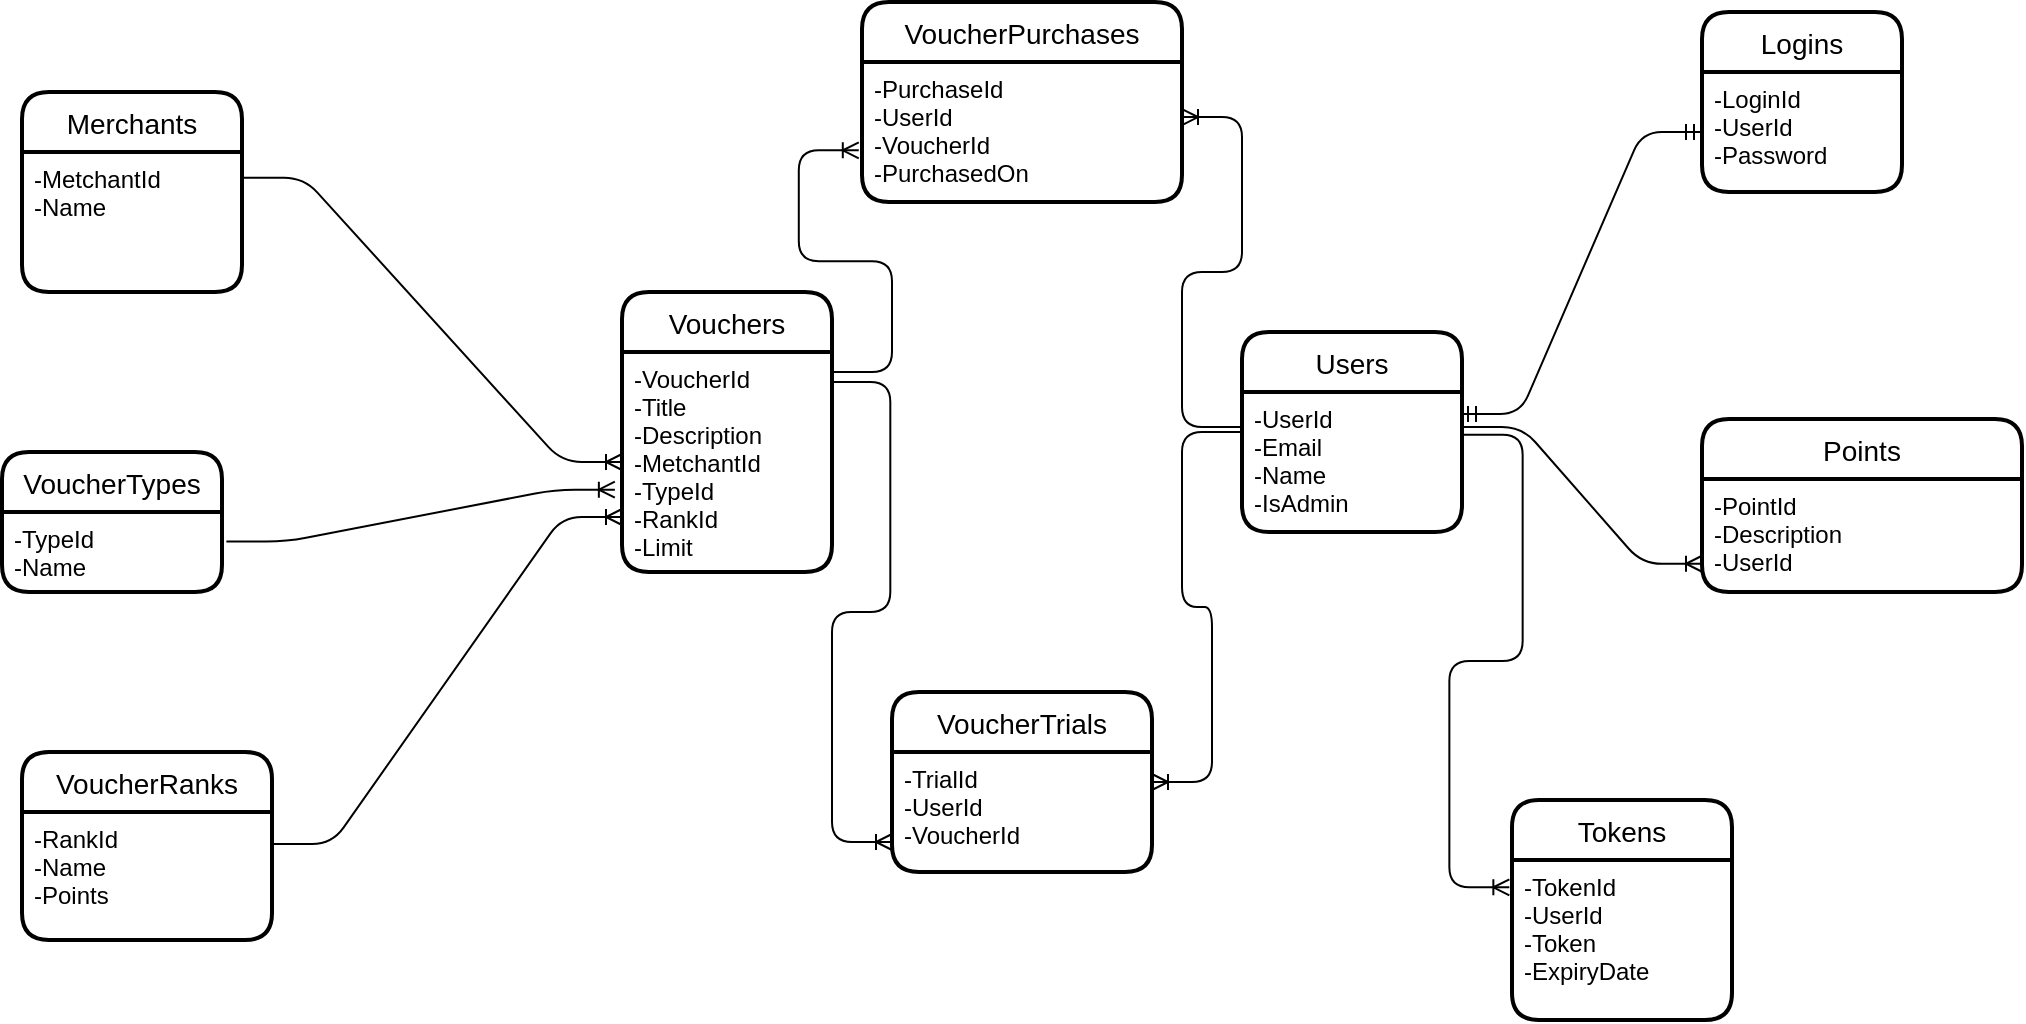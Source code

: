 <mxfile version="14.6.13" type="device"><diagram id="UTCJ8LDy8Xy_fEInQCKM" name="Page-1"><mxGraphModel dx="1185" dy="685" grid="1" gridSize="10" guides="1" tooltips="1" connect="1" arrows="1" fold="1" page="1" pageScale="1" pageWidth="1169" pageHeight="827" math="0" shadow="0"><root><mxCell id="0"/><mxCell id="1" parent="0"/><mxCell id="uiDTA7VJzZA2lniINZGz-10" value="Users" style="swimlane;childLayout=stackLayout;horizontal=1;startSize=30;horizontalStack=0;rounded=1;fontSize=14;fontStyle=0;strokeWidth=2;resizeParent=0;resizeLast=1;shadow=0;dashed=0;align=center;" parent="1" vertex="1"><mxGeometry x="715" y="346" width="110" height="100" as="geometry"/></mxCell><mxCell id="uiDTA7VJzZA2lniINZGz-11" value="-UserId&#10;-Email&#10;-Name&#10;-IsAdmin&#10;" style="align=left;strokeColor=none;fillColor=none;spacingLeft=4;fontSize=12;verticalAlign=top;resizable=0;rotatable=0;part=1;" parent="uiDTA7VJzZA2lniINZGz-10" vertex="1"><mxGeometry y="30" width="110" height="70" as="geometry"/></mxCell><mxCell id="EIJPDLayJTi24FWDkXu2-1" value="Logins" style="swimlane;childLayout=stackLayout;horizontal=1;startSize=30;horizontalStack=0;rounded=1;fontSize=14;fontStyle=0;strokeWidth=2;resizeParent=0;resizeLast=1;shadow=0;dashed=0;align=center;" parent="1" vertex="1"><mxGeometry x="945" y="186" width="100" height="90" as="geometry"/></mxCell><mxCell id="EIJPDLayJTi24FWDkXu2-2" value="-LoginId&#10;-UserId&#10;-Password&#10;" style="align=left;strokeColor=none;fillColor=none;spacingLeft=4;fontSize=12;verticalAlign=top;resizable=0;rotatable=0;part=1;" parent="EIJPDLayJTi24FWDkXu2-1" vertex="1"><mxGeometry y="30" width="100" height="60" as="geometry"/></mxCell><mxCell id="EIJPDLayJTi24FWDkXu2-3" value="" style="edgeStyle=entityRelationEdgeStyle;fontSize=12;html=1;endArrow=ERmandOne;startArrow=ERmandOne;entryX=0.991;entryY=0.157;entryDx=0;entryDy=0;entryPerimeter=0;exitX=0;exitY=0.5;exitDx=0;exitDy=0;" parent="1" source="EIJPDLayJTi24FWDkXu2-2" target="uiDTA7VJzZA2lniINZGz-11" edge="1"><mxGeometry width="100" height="100" relative="1" as="geometry"><mxPoint x="565" y="406" as="sourcePoint"/><mxPoint x="565" y="276" as="targetPoint"/></mxGeometry></mxCell><mxCell id="EIJPDLayJTi24FWDkXu2-4" value="Merchants" style="swimlane;childLayout=stackLayout;horizontal=1;startSize=30;horizontalStack=0;rounded=1;fontSize=14;fontStyle=0;strokeWidth=2;resizeParent=0;resizeLast=1;shadow=0;dashed=0;align=center;" parent="1" vertex="1"><mxGeometry x="105" y="226" width="110" height="100" as="geometry"/></mxCell><mxCell id="EIJPDLayJTi24FWDkXu2-5" value="-MetchantId&#10;-Name&#10;" style="align=left;strokeColor=none;fillColor=none;spacingLeft=4;fontSize=12;verticalAlign=top;resizable=0;rotatable=0;part=1;" parent="EIJPDLayJTi24FWDkXu2-4" vertex="1"><mxGeometry y="30" width="110" height="70" as="geometry"/></mxCell><mxCell id="EIJPDLayJTi24FWDkXu2-6" value="Vouchers" style="swimlane;childLayout=stackLayout;horizontal=1;startSize=30;horizontalStack=0;rounded=1;fontSize=14;fontStyle=0;strokeWidth=2;resizeParent=0;resizeLast=1;shadow=0;dashed=0;align=center;" parent="1" vertex="1"><mxGeometry x="405" y="326" width="105" height="140" as="geometry"/></mxCell><mxCell id="EIJPDLayJTi24FWDkXu2-7" value="-VoucherId&#10;-Title&#10;-Description&#10;-MetchantId&#10;-TypeId&#10;-RankId&#10;-Limit" style="align=left;strokeColor=none;fillColor=none;spacingLeft=4;fontSize=12;verticalAlign=top;resizable=0;rotatable=0;part=1;" parent="EIJPDLayJTi24FWDkXu2-6" vertex="1"><mxGeometry y="30" width="105" height="110" as="geometry"/></mxCell><mxCell id="EIJPDLayJTi24FWDkXu2-8" value="" style="edgeStyle=entityRelationEdgeStyle;fontSize=12;html=1;endArrow=ERoneToMany;exitX=1.009;exitY=0.184;exitDx=0;exitDy=0;exitPerimeter=0;entryX=0;entryY=0.5;entryDx=0;entryDy=0;" parent="1" source="EIJPDLayJTi24FWDkXu2-5" target="EIJPDLayJTi24FWDkXu2-7" edge="1"><mxGeometry width="100" height="100" relative="1" as="geometry"><mxPoint x="175" y="386" as="sourcePoint"/><mxPoint x="284" y="391" as="targetPoint"/></mxGeometry></mxCell><mxCell id="EIJPDLayJTi24FWDkXu2-9" value="VoucherTypes" style="swimlane;childLayout=stackLayout;horizontal=1;startSize=30;horizontalStack=0;rounded=1;fontSize=14;fontStyle=0;strokeWidth=2;resizeParent=0;resizeLast=1;shadow=0;dashed=0;align=center;" parent="1" vertex="1"><mxGeometry x="95" y="406" width="110" height="70" as="geometry"/></mxCell><mxCell id="EIJPDLayJTi24FWDkXu2-10" value="-TypeId&#10;-Name" style="align=left;strokeColor=none;fillColor=none;spacingLeft=4;fontSize=12;verticalAlign=top;resizable=0;rotatable=0;part=1;" parent="EIJPDLayJTi24FWDkXu2-9" vertex="1"><mxGeometry y="30" width="110" height="40" as="geometry"/></mxCell><mxCell id="EIJPDLayJTi24FWDkXu2-11" value="" style="edgeStyle=entityRelationEdgeStyle;fontSize=12;html=1;endArrow=ERoneToMany;exitX=1.02;exitY=0.37;exitDx=0;exitDy=0;exitPerimeter=0;entryX=-0.034;entryY=0.626;entryDx=0;entryDy=0;entryPerimeter=0;" parent="1" source="EIJPDLayJTi24FWDkXu2-10" target="EIJPDLayJTi24FWDkXu2-7" edge="1"><mxGeometry width="100" height="100" relative="1" as="geometry"><mxPoint x="173.57" y="511.54" as="sourcePoint"/><mxPoint x="282" y="406" as="targetPoint"/></mxGeometry></mxCell><mxCell id="EIJPDLayJTi24FWDkXu2-12" value="VoucherRanks" style="swimlane;childLayout=stackLayout;horizontal=1;startSize=30;horizontalStack=0;rounded=1;fontSize=14;fontStyle=0;strokeWidth=2;resizeParent=0;resizeLast=1;shadow=0;dashed=0;align=center;" parent="1" vertex="1"><mxGeometry x="105" y="556" width="125" height="94" as="geometry"/></mxCell><mxCell id="EIJPDLayJTi24FWDkXu2-13" value="-RankId&#10;-Name&#10;-Points" style="align=left;strokeColor=none;fillColor=none;spacingLeft=4;fontSize=12;verticalAlign=top;resizable=0;rotatable=0;part=1;" parent="EIJPDLayJTi24FWDkXu2-12" vertex="1"><mxGeometry y="30" width="125" height="64" as="geometry"/></mxCell><mxCell id="EIJPDLayJTi24FWDkXu2-14" value="" style="edgeStyle=entityRelationEdgeStyle;fontSize=12;html=1;endArrow=ERoneToMany;exitX=1;exitY=0.25;exitDx=0;exitDy=0;entryX=0;entryY=0.75;entryDx=0;entryDy=0;" parent="1" source="EIJPDLayJTi24FWDkXu2-13" target="EIJPDLayJTi24FWDkXu2-7" edge="1"><mxGeometry width="100" height="100" relative="1" as="geometry"><mxPoint x="227.2" y="520.8" as="sourcePoint"/><mxPoint x="285" y="433" as="targetPoint"/></mxGeometry></mxCell><mxCell id="EIJPDLayJTi24FWDkXu2-16" value="VoucherPurchases" style="swimlane;childLayout=stackLayout;horizontal=1;startSize=30;horizontalStack=0;rounded=1;fontSize=14;fontStyle=0;strokeWidth=2;resizeParent=0;resizeLast=1;shadow=0;dashed=0;align=center;" parent="1" vertex="1"><mxGeometry x="525" y="181" width="160" height="100" as="geometry"/></mxCell><mxCell id="EIJPDLayJTi24FWDkXu2-17" value="-PurchaseId&#10;-UserId&#10;-VoucherId&#10;-PurchasedOn&#10;" style="align=left;strokeColor=none;fillColor=none;spacingLeft=4;fontSize=12;verticalAlign=top;resizable=0;rotatable=0;part=1;" parent="EIJPDLayJTi24FWDkXu2-16" vertex="1"><mxGeometry y="30" width="160" height="70" as="geometry"/></mxCell><mxCell id="EIJPDLayJTi24FWDkXu2-22" value="Points" style="swimlane;childLayout=stackLayout;horizontal=1;startSize=30;horizontalStack=0;rounded=1;fontSize=14;fontStyle=0;strokeWidth=2;resizeParent=0;resizeLast=1;shadow=0;dashed=0;align=center;" parent="1" vertex="1"><mxGeometry x="945" y="389.5" width="160" height="86.5" as="geometry"/></mxCell><mxCell id="EIJPDLayJTi24FWDkXu2-23" value="-PointId&#10;-Description&#10;-UserId&#10;" style="align=left;strokeColor=none;fillColor=none;spacingLeft=4;fontSize=12;verticalAlign=top;resizable=0;rotatable=0;part=1;" parent="EIJPDLayJTi24FWDkXu2-22" vertex="1"><mxGeometry y="30" width="160" height="56.5" as="geometry"/></mxCell><mxCell id="EIJPDLayJTi24FWDkXu2-25" value="" style="edgeStyle=entityRelationEdgeStyle;fontSize=12;html=1;endArrow=ERoneToMany;exitX=1;exitY=0.25;exitDx=0;exitDy=0;entryX=0;entryY=0.75;entryDx=0;entryDy=0;" parent="1" source="uiDTA7VJzZA2lniINZGz-11" target="EIJPDLayJTi24FWDkXu2-23" edge="1"><mxGeometry width="100" height="100" relative="1" as="geometry"><mxPoint x="685" y="466" as="sourcePoint"/><mxPoint x="785" y="420" as="targetPoint"/></mxGeometry></mxCell><mxCell id="EIJPDLayJTi24FWDkXu2-26" value="VoucherTrials" style="swimlane;childLayout=stackLayout;horizontal=1;startSize=30;horizontalStack=0;rounded=1;fontSize=14;fontStyle=0;strokeWidth=2;resizeParent=0;resizeLast=1;shadow=0;dashed=0;align=center;" parent="1" vertex="1"><mxGeometry x="540" y="526" width="130" height="90" as="geometry"/></mxCell><mxCell id="EIJPDLayJTi24FWDkXu2-27" value="-TrialId&#10;-UserId&#10;-VoucherId&#10;" style="align=left;strokeColor=none;fillColor=none;spacingLeft=4;fontSize=12;verticalAlign=top;resizable=0;rotatable=0;part=1;" parent="EIJPDLayJTi24FWDkXu2-26" vertex="1"><mxGeometry y="30" width="130" height="60" as="geometry"/></mxCell><mxCell id="EIJPDLayJTi24FWDkXu2-32" value="" style="edgeStyle=entityRelationEdgeStyle;fontSize=12;html=1;endArrow=ERoneToMany;exitX=0;exitY=0.25;exitDx=0;exitDy=0;entryX=1;entryY=0.393;entryDx=0;entryDy=0;entryPerimeter=0;" parent="1" source="uiDTA7VJzZA2lniINZGz-11" target="EIJPDLayJTi24FWDkXu2-17" edge="1"><mxGeometry width="100" height="100" relative="1" as="geometry"><mxPoint x="755" y="436" as="sourcePoint"/><mxPoint x="785" y="592.625" as="targetPoint"/></mxGeometry></mxCell><mxCell id="EIJPDLayJTi24FWDkXu2-33" value="" style="edgeStyle=entityRelationEdgeStyle;fontSize=12;html=1;endArrow=ERoneToMany;exitX=0;exitY=0.5;exitDx=0;exitDy=0;entryX=1;entryY=0.25;entryDx=0;entryDy=0;" parent="1" source="uiDTA7VJzZA2lniINZGz-10" target="EIJPDLayJTi24FWDkXu2-27" edge="1"><mxGeometry width="100" height="100" relative="1" as="geometry"><mxPoint x="815" y="520" as="sourcePoint"/><mxPoint x="695" y="510" as="targetPoint"/></mxGeometry></mxCell><mxCell id="EIJPDLayJTi24FWDkXu2-34" value="" style="edgeStyle=entityRelationEdgeStyle;fontSize=12;html=1;endArrow=ERoneToMany;exitX=0.992;exitY=0.136;exitDx=0;exitDy=0;exitPerimeter=0;entryX=0;entryY=0.75;entryDx=0;entryDy=0;" parent="1" source="EIJPDLayJTi24FWDkXu2-7" target="EIJPDLayJTi24FWDkXu2-27" edge="1"><mxGeometry width="100" height="100" relative="1" as="geometry"><mxPoint x="445" y="546" as="sourcePoint"/><mxPoint x="405" y="526" as="targetPoint"/></mxGeometry></mxCell><mxCell id="EIJPDLayJTi24FWDkXu2-35" value="" style="edgeStyle=entityRelationEdgeStyle;fontSize=12;html=1;endArrow=ERoneToMany;exitX=1;exitY=0.091;exitDx=0;exitDy=0;exitPerimeter=0;entryX=-0.01;entryY=0.631;entryDx=0;entryDy=0;entryPerimeter=0;" parent="1" source="EIJPDLayJTi24FWDkXu2-7" target="EIJPDLayJTi24FWDkXu2-17" edge="1"><mxGeometry width="100" height="100" relative="1" as="geometry"><mxPoint x="435" y="556" as="sourcePoint"/><mxPoint x="465" y="336" as="targetPoint"/></mxGeometry></mxCell><mxCell id="sDXjbskNWZsYSqVp-WfP-1" value="Tokens" style="swimlane;childLayout=stackLayout;horizontal=1;startSize=30;horizontalStack=0;rounded=1;fontSize=14;fontStyle=0;strokeWidth=2;resizeParent=0;resizeLast=1;shadow=0;dashed=0;align=center;" vertex="1" parent="1"><mxGeometry x="850" y="580" width="110" height="110" as="geometry"/></mxCell><mxCell id="sDXjbskNWZsYSqVp-WfP-2" value="-TokenId&#10;-UserId&#10;-Token&#10;-ExpiryDate&#10;" style="align=left;strokeColor=none;fillColor=none;spacingLeft=4;fontSize=12;verticalAlign=top;resizable=0;rotatable=0;part=1;" vertex="1" parent="sDXjbskNWZsYSqVp-WfP-1"><mxGeometry y="30" width="110" height="80" as="geometry"/></mxCell><mxCell id="sDXjbskNWZsYSqVp-WfP-9" value="" style="edgeStyle=entityRelationEdgeStyle;fontSize=12;html=1;endArrow=ERoneToMany;exitX=1.003;exitY=0.306;exitDx=0;exitDy=0;exitPerimeter=0;entryX=-0.012;entryY=0.171;entryDx=0;entryDy=0;entryPerimeter=0;" edge="1" parent="1" source="uiDTA7VJzZA2lniINZGz-11" target="sDXjbskNWZsYSqVp-WfP-2"><mxGeometry width="100" height="100" relative="1" as="geometry"><mxPoint x="770" y="610" as="sourcePoint"/><mxPoint x="760" y="660" as="targetPoint"/></mxGeometry></mxCell></root></mxGraphModel></diagram></mxfile>